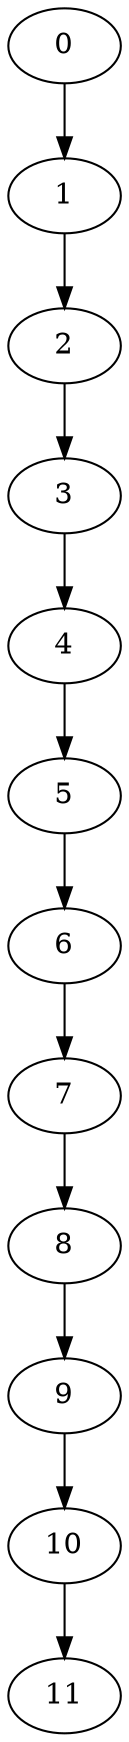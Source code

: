 digraph G {
0;
1;
2;
3;
4;
5;
6;
7;
8;
9;
10;
11;
0->1 ;
1->2 ;
2->3 ;
3->4 ;
4->5 ;
5->6 ;
6->7 ;
7->8 ;
8->9 ;
9->10 ;
10->11 ;
}
